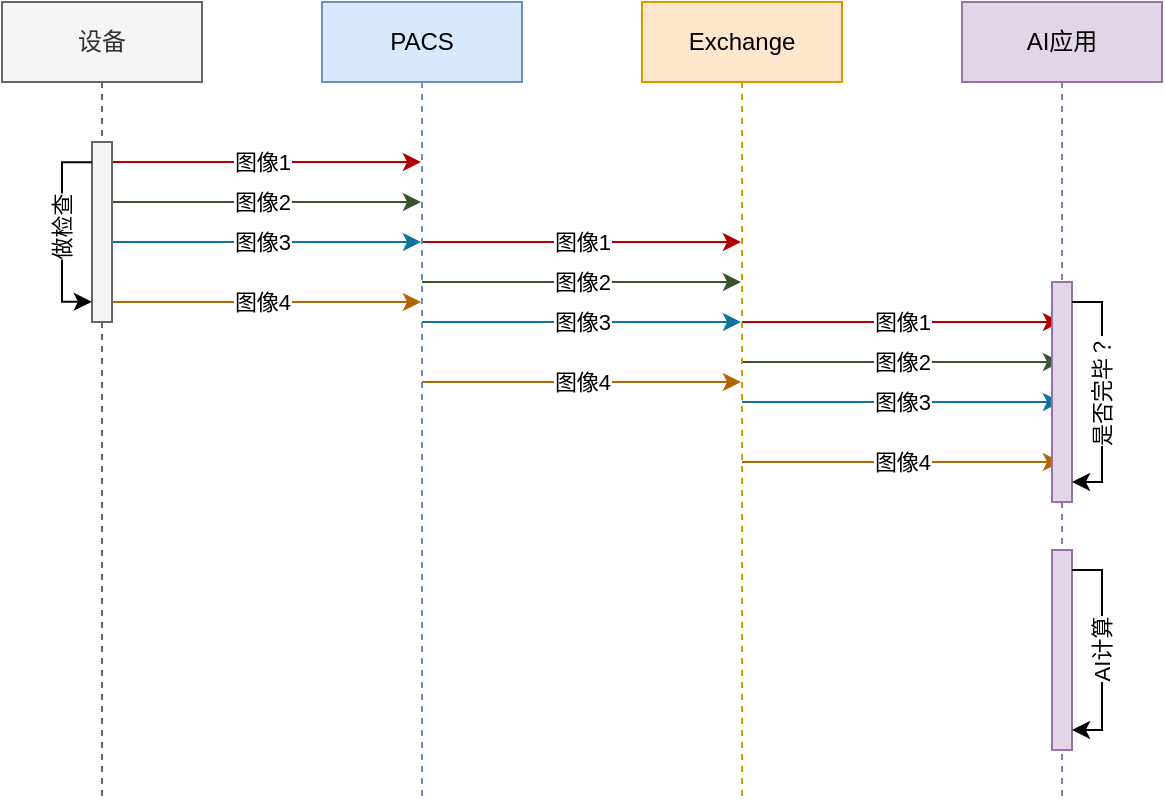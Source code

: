 <mxfile version="19.0.3" type="device"><diagram id="XI9cwaZAfzYZ70Lbd3QX" name="Page-1"><mxGraphModel dx="1185" dy="721" grid="1" gridSize="10" guides="1" tooltips="1" connect="1" arrows="1" fold="1" page="1" pageScale="1" pageWidth="1169" pageHeight="827" math="0" shadow="0"><root><mxCell id="0"/><mxCell id="1" parent="0"/><mxCell id="vx2YxN9bseCOpd-xAp56-5" value="图像1" style="edgeStyle=orthogonalEdgeStyle;rounded=0;orthogonalLoop=1;jettySize=auto;html=1;fillColor=#e51400;strokeColor=#B20000;" parent="1" source="vx2YxN9bseCOpd-xAp56-1" target="vx2YxN9bseCOpd-xAp56-2" edge="1"><mxGeometry relative="1" as="geometry"><Array as="points"><mxPoint x="300" y="120"/><mxPoint x="300" y="120"/></Array></mxGeometry></mxCell><mxCell id="vx2YxN9bseCOpd-xAp56-8" value="图像2" style="edgeStyle=orthogonalEdgeStyle;rounded=0;orthogonalLoop=1;jettySize=auto;html=1;fillColor=#6d8764;strokeColor=#3A5431;" parent="1" source="vx2YxN9bseCOpd-xAp56-1" target="vx2YxN9bseCOpd-xAp56-2" edge="1"><mxGeometry relative="1" as="geometry"><Array as="points"><mxPoint x="290" y="140"/><mxPoint x="290" y="140"/></Array></mxGeometry></mxCell><mxCell id="vx2YxN9bseCOpd-xAp56-11" value="图像3" style="edgeStyle=orthogonalEdgeStyle;rounded=0;orthogonalLoop=1;jettySize=auto;html=1;fillColor=#b1ddf0;strokeColor=#10739e;" parent="1" source="vx2YxN9bseCOpd-xAp56-1" target="vx2YxN9bseCOpd-xAp56-2" edge="1"><mxGeometry relative="1" as="geometry"><Array as="points"><mxPoint x="300" y="160"/><mxPoint x="300" y="160"/></Array></mxGeometry></mxCell><mxCell id="vx2YxN9bseCOpd-xAp56-15" value="图像4" style="edgeStyle=orthogonalEdgeStyle;rounded=0;orthogonalLoop=1;jettySize=auto;html=1;fillColor=#fad7ac;strokeColor=#b46504;" parent="1" source="vx2YxN9bseCOpd-xAp56-1" target="vx2YxN9bseCOpd-xAp56-2" edge="1"><mxGeometry relative="1" as="geometry"><Array as="points"><mxPoint x="300" y="190"/><mxPoint x="300" y="190"/></Array></mxGeometry></mxCell><mxCell id="vx2YxN9bseCOpd-xAp56-1" value="设备" style="shape=umlLifeline;perimeter=lifelinePerimeter;whiteSpace=wrap;html=1;container=1;collapsible=0;recursiveResize=0;outlineConnect=0;fillColor=#f5f5f5;strokeColor=#666666;fontColor=#333333;" parent="1" vertex="1"><mxGeometry x="150" y="40" width="100" height="400" as="geometry"/></mxCell><mxCell id="uDnCo9OEV_IcUbpbhklJ-1" value="" style="html=1;points=[];perimeter=orthogonalPerimeter;fillColor=#f5f5f5;fontColor=#333333;strokeColor=#666666;" vertex="1" parent="vx2YxN9bseCOpd-xAp56-1"><mxGeometry x="45" y="70" width="10" height="90" as="geometry"/></mxCell><mxCell id="uDnCo9OEV_IcUbpbhklJ-3" style="edgeStyle=orthogonalEdgeStyle;rounded=0;orthogonalLoop=1;jettySize=auto;html=1;entryX=-0.009;entryY=0.888;entryDx=0;entryDy=0;entryPerimeter=0;exitX=-0.012;exitY=0.112;exitDx=0;exitDy=0;exitPerimeter=0;" edge="1" parent="vx2YxN9bseCOpd-xAp56-1" source="uDnCo9OEV_IcUbpbhklJ-1" target="uDnCo9OEV_IcUbpbhklJ-1"><mxGeometry relative="1" as="geometry"><mxPoint x="25.83" y="140.81" as="targetPoint"/><mxPoint x="25" y="89.19" as="sourcePoint"/><Array as="points"><mxPoint x="30" y="80"/><mxPoint x="30" y="150"/></Array></mxGeometry></mxCell><mxCell id="uDnCo9OEV_IcUbpbhklJ-4" value="做检查" style="edgeLabel;html=1;align=center;verticalAlign=middle;resizable=0;points=[];horizontal=0;" vertex="1" connectable="0" parent="uDnCo9OEV_IcUbpbhklJ-3"><mxGeometry x="-0.051" relative="1" as="geometry"><mxPoint as="offset"/></mxGeometry></mxCell><mxCell id="vx2YxN9bseCOpd-xAp56-6" value="图像1" style="edgeStyle=orthogonalEdgeStyle;rounded=0;orthogonalLoop=1;jettySize=auto;html=1;fillColor=#e51400;strokeColor=#B20000;" parent="1" source="vx2YxN9bseCOpd-xAp56-2" target="vx2YxN9bseCOpd-xAp56-3" edge="1"><mxGeometry relative="1" as="geometry"><Array as="points"><mxPoint x="450" y="160"/><mxPoint x="450" y="160"/></Array></mxGeometry></mxCell><mxCell id="vx2YxN9bseCOpd-xAp56-9" value="图像2" style="edgeStyle=orthogonalEdgeStyle;rounded=0;orthogonalLoop=1;jettySize=auto;html=1;fillColor=#6d8764;strokeColor=#3A5431;" parent="1" source="vx2YxN9bseCOpd-xAp56-2" target="vx2YxN9bseCOpd-xAp56-3" edge="1"><mxGeometry relative="1" as="geometry"><Array as="points"><mxPoint x="440" y="180"/><mxPoint x="440" y="180"/></Array></mxGeometry></mxCell><mxCell id="vx2YxN9bseCOpd-xAp56-12" value="图像3" style="edgeStyle=orthogonalEdgeStyle;rounded=0;orthogonalLoop=1;jettySize=auto;html=1;fillColor=#b1ddf0;strokeColor=#10739e;" parent="1" source="vx2YxN9bseCOpd-xAp56-2" target="vx2YxN9bseCOpd-xAp56-3" edge="1"><mxGeometry relative="1" as="geometry"><Array as="points"><mxPoint x="440" y="200"/><mxPoint x="440" y="200"/></Array></mxGeometry></mxCell><mxCell id="vx2YxN9bseCOpd-xAp56-16" value="图像4" style="edgeStyle=orthogonalEdgeStyle;rounded=0;orthogonalLoop=1;jettySize=auto;html=1;fillColor=#fad7ac;strokeColor=#b46504;" parent="1" source="vx2YxN9bseCOpd-xAp56-2" target="vx2YxN9bseCOpd-xAp56-3" edge="1"><mxGeometry relative="1" as="geometry"><Array as="points"><mxPoint x="440" y="230"/><mxPoint x="440" y="230"/></Array></mxGeometry></mxCell><mxCell id="vx2YxN9bseCOpd-xAp56-2" value="PACS" style="shape=umlLifeline;perimeter=lifelinePerimeter;whiteSpace=wrap;html=1;container=1;collapsible=0;recursiveResize=0;outlineConnect=0;fillColor=#dae8fc;strokeColor=#6c8ebf;" parent="1" vertex="1"><mxGeometry x="310" y="40" width="100" height="400" as="geometry"/></mxCell><mxCell id="vx2YxN9bseCOpd-xAp56-7" value="图像1" style="edgeStyle=orthogonalEdgeStyle;rounded=0;orthogonalLoop=1;jettySize=auto;html=1;fillColor=#e51400;strokeColor=#B20000;" parent="1" source="vx2YxN9bseCOpd-xAp56-3" target="vx2YxN9bseCOpd-xAp56-4" edge="1"><mxGeometry relative="1" as="geometry"><Array as="points"><mxPoint x="620" y="200"/><mxPoint x="620" y="200"/></Array></mxGeometry></mxCell><mxCell id="vx2YxN9bseCOpd-xAp56-10" value="图像2" style="edgeStyle=orthogonalEdgeStyle;rounded=0;orthogonalLoop=1;jettySize=auto;html=1;fillColor=#6d8764;strokeColor=#3A5431;" parent="1" source="vx2YxN9bseCOpd-xAp56-3" target="vx2YxN9bseCOpd-xAp56-4" edge="1"><mxGeometry relative="1" as="geometry"><Array as="points"><mxPoint x="600" y="220"/><mxPoint x="600" y="220"/></Array></mxGeometry></mxCell><mxCell id="vx2YxN9bseCOpd-xAp56-13" value="图像3" style="edgeStyle=orthogonalEdgeStyle;rounded=0;orthogonalLoop=1;jettySize=auto;html=1;fillColor=#b1ddf0;strokeColor=#10739e;" parent="1" source="vx2YxN9bseCOpd-xAp56-3" target="vx2YxN9bseCOpd-xAp56-4" edge="1"><mxGeometry relative="1" as="geometry"><Array as="points"><mxPoint x="610" y="240"/><mxPoint x="610" y="240"/></Array></mxGeometry></mxCell><mxCell id="vx2YxN9bseCOpd-xAp56-17" value="图像4" style="edgeStyle=orthogonalEdgeStyle;rounded=0;orthogonalLoop=1;jettySize=auto;html=1;fillColor=#fad7ac;strokeColor=#b46504;" parent="1" source="vx2YxN9bseCOpd-xAp56-3" target="vx2YxN9bseCOpd-xAp56-4" edge="1"><mxGeometry relative="1" as="geometry"><Array as="points"><mxPoint x="600" y="270"/><mxPoint x="600" y="270"/></Array></mxGeometry></mxCell><mxCell id="vx2YxN9bseCOpd-xAp56-3" value="Exchange" style="shape=umlLifeline;perimeter=lifelinePerimeter;whiteSpace=wrap;html=1;container=1;collapsible=0;recursiveResize=0;outlineConnect=0;fillColor=#ffe6cc;strokeColor=#d79b00;" parent="1" vertex="1"><mxGeometry x="470" y="40" width="100" height="400" as="geometry"/></mxCell><mxCell id="vx2YxN9bseCOpd-xAp56-4" value="AI应用" style="shape=umlLifeline;perimeter=lifelinePerimeter;whiteSpace=wrap;html=1;container=1;collapsible=0;recursiveResize=0;outlineConnect=0;fillColor=#e1d5e7;strokeColor=#9673a6;" parent="1" vertex="1"><mxGeometry x="630" y="40" width="100" height="400" as="geometry"/></mxCell><mxCell id="vx2YxN9bseCOpd-xAp56-18" value="" style="html=1;points=[];perimeter=orthogonalPerimeter;fillColor=#e1d5e7;strokeColor=#9673a6;" parent="vx2YxN9bseCOpd-xAp56-4" vertex="1"><mxGeometry x="45" y="140" width="10" height="110" as="geometry"/></mxCell><mxCell id="vx2YxN9bseCOpd-xAp56-20" value="是否完毕？" style="edgeStyle=orthogonalEdgeStyle;rounded=0;orthogonalLoop=1;jettySize=auto;html=1;horizontal=0;verticalAlign=middle;" parent="vx2YxN9bseCOpd-xAp56-4" source="vx2YxN9bseCOpd-xAp56-18" target="vx2YxN9bseCOpd-xAp56-18" edge="1"><mxGeometry relative="1" as="geometry"><Array as="points"><mxPoint x="70" y="150"/></Array></mxGeometry></mxCell><mxCell id="vx2YxN9bseCOpd-xAp56-21" value="" style="html=1;points=[];perimeter=orthogonalPerimeter;fillColor=#e1d5e7;strokeColor=#9673a6;" parent="vx2YxN9bseCOpd-xAp56-4" vertex="1"><mxGeometry x="45" y="274" width="10" height="100" as="geometry"/></mxCell><mxCell id="vx2YxN9bseCOpd-xAp56-24" value="AI计算" style="edgeStyle=orthogonalEdgeStyle;rounded=0;orthogonalLoop=1;jettySize=auto;html=1;horizontal=0;" parent="vx2YxN9bseCOpd-xAp56-4" source="vx2YxN9bseCOpd-xAp56-21" target="vx2YxN9bseCOpd-xAp56-21" edge="1"><mxGeometry relative="1" as="geometry"><Array as="points"><mxPoint x="70" y="284"/></Array></mxGeometry></mxCell></root></mxGraphModel></diagram></mxfile>